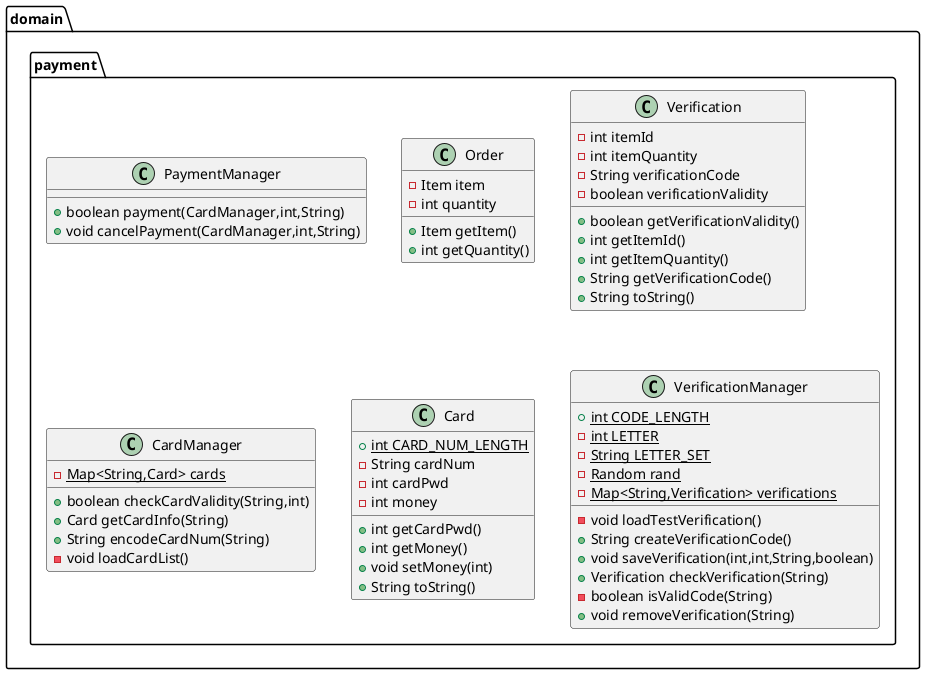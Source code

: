 @startuml
class domain.payment.PaymentManager {
+ boolean payment(CardManager,int,String)
+ void cancelPayment(CardManager,int,String)
}
class domain.payment.Order {
- Item item
- int quantity
+ Item getItem()
+ int getQuantity()
}
class domain.payment.Verification {
- int itemId
- int itemQuantity
- String verificationCode
- boolean verificationValidity
+ boolean getVerificationValidity()
+ int getItemId()
+ int getItemQuantity()
+ String getVerificationCode()
+ String toString()
}
class domain.payment.CardManager {
- {static} Map<String,Card> cards
+ boolean checkCardValidity(String,int)
+ Card getCardInfo(String)
+ String encodeCardNum(String)
- void loadCardList()
}
class domain.payment.Card {
+ {static} int CARD_NUM_LENGTH
- String cardNum
- int cardPwd
- int money
+ int getCardPwd()
+ int getMoney()
+ void setMoney(int)
+ String toString()
}
class domain.payment.VerificationManager {
+ {static} int CODE_LENGTH
- {static} int LETTER
- {static} String LETTER_SET
- {static} Random rand
- {static} Map<String,Verification> verifications
- void loadTestVerification()
+ String createVerificationCode()
+ void saveVerification(int,int,String,boolean)
+ Verification checkVerification(String)
- boolean isValidCode(String)
+ void removeVerification(String)
}
@enduml
